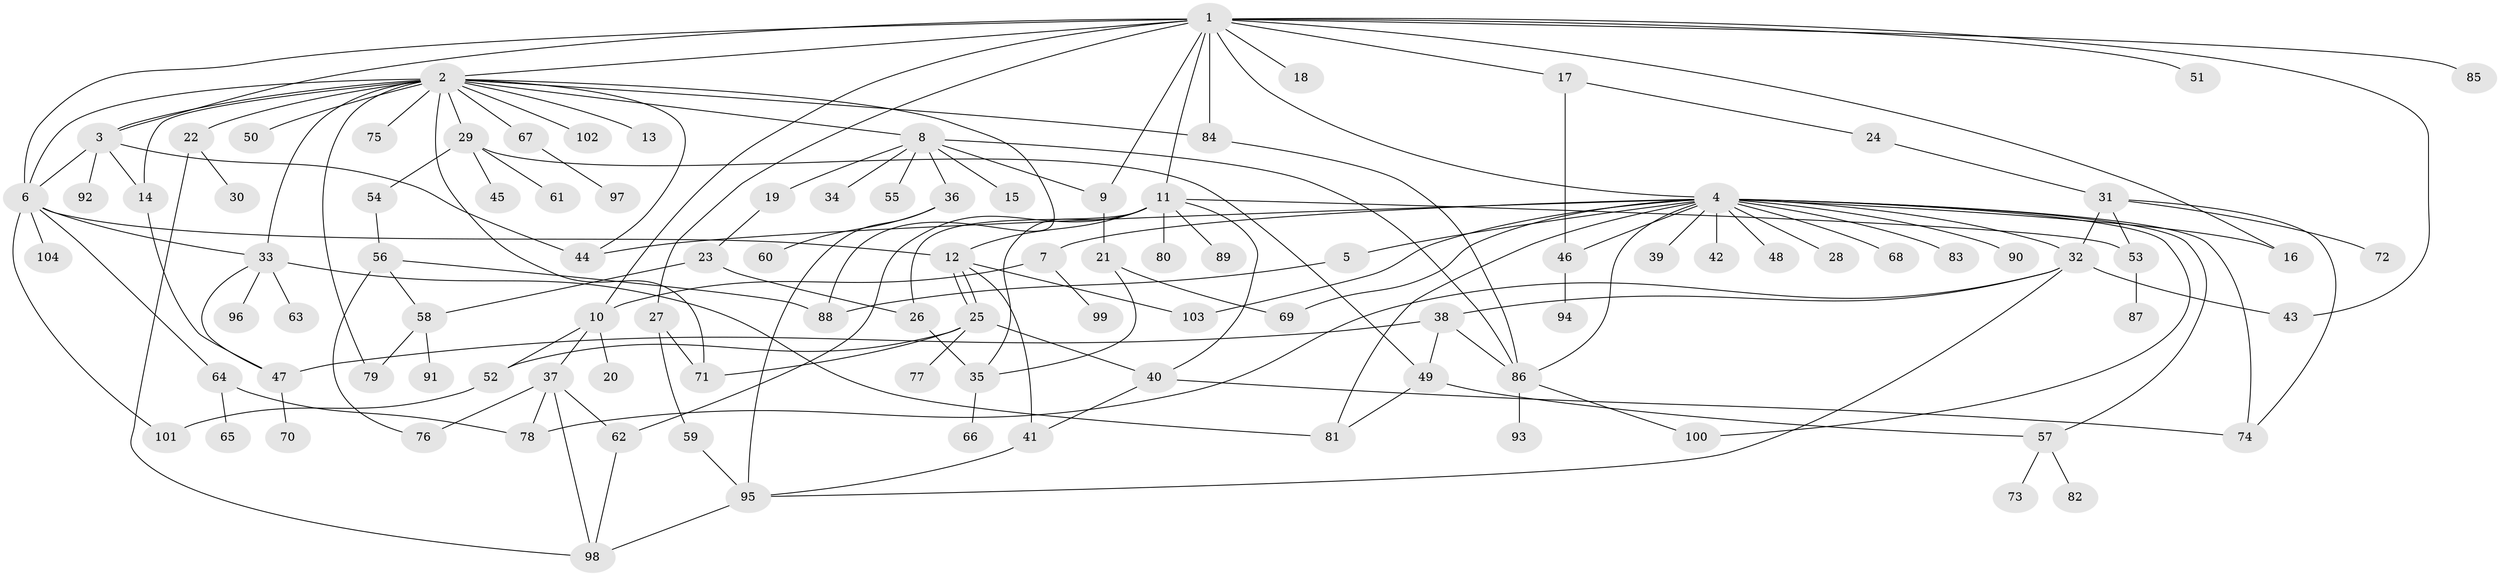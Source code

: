 // coarse degree distribution, {1: 0.8048780487804879, 15: 0.024390243902439025, 3: 0.04878048780487805, 2: 0.04878048780487805, 6: 0.04878048780487805, 20: 0.024390243902439025}
// Generated by graph-tools (version 1.1) at 2025/51/03/04/25 21:51:28]
// undirected, 104 vertices, 157 edges
graph export_dot {
graph [start="1"]
  node [color=gray90,style=filled];
  1;
  2;
  3;
  4;
  5;
  6;
  7;
  8;
  9;
  10;
  11;
  12;
  13;
  14;
  15;
  16;
  17;
  18;
  19;
  20;
  21;
  22;
  23;
  24;
  25;
  26;
  27;
  28;
  29;
  30;
  31;
  32;
  33;
  34;
  35;
  36;
  37;
  38;
  39;
  40;
  41;
  42;
  43;
  44;
  45;
  46;
  47;
  48;
  49;
  50;
  51;
  52;
  53;
  54;
  55;
  56;
  57;
  58;
  59;
  60;
  61;
  62;
  63;
  64;
  65;
  66;
  67;
  68;
  69;
  70;
  71;
  72;
  73;
  74;
  75;
  76;
  77;
  78;
  79;
  80;
  81;
  82;
  83;
  84;
  85;
  86;
  87;
  88;
  89;
  90;
  91;
  92;
  93;
  94;
  95;
  96;
  97;
  98;
  99;
  100;
  101;
  102;
  103;
  104;
  1 -- 2;
  1 -- 3;
  1 -- 4;
  1 -- 6;
  1 -- 9;
  1 -- 10;
  1 -- 11;
  1 -- 16;
  1 -- 17;
  1 -- 18;
  1 -- 27;
  1 -- 43;
  1 -- 51;
  1 -- 84;
  1 -- 85;
  2 -- 3;
  2 -- 6;
  2 -- 8;
  2 -- 13;
  2 -- 14;
  2 -- 22;
  2 -- 29;
  2 -- 33;
  2 -- 44;
  2 -- 50;
  2 -- 67;
  2 -- 71;
  2 -- 75;
  2 -- 79;
  2 -- 84;
  2 -- 88;
  2 -- 102;
  3 -- 6;
  3 -- 14;
  3 -- 44;
  3 -- 92;
  4 -- 5;
  4 -- 7;
  4 -- 16;
  4 -- 28;
  4 -- 32;
  4 -- 39;
  4 -- 42;
  4 -- 44;
  4 -- 46;
  4 -- 48;
  4 -- 57;
  4 -- 68;
  4 -- 69;
  4 -- 74;
  4 -- 81;
  4 -- 83;
  4 -- 86;
  4 -- 90;
  4 -- 100;
  4 -- 103;
  5 -- 88;
  6 -- 12;
  6 -- 33;
  6 -- 64;
  6 -- 101;
  6 -- 104;
  7 -- 10;
  7 -- 99;
  8 -- 9;
  8 -- 15;
  8 -- 19;
  8 -- 34;
  8 -- 36;
  8 -- 55;
  8 -- 86;
  9 -- 21;
  10 -- 20;
  10 -- 37;
  10 -- 52;
  11 -- 12;
  11 -- 26;
  11 -- 35;
  11 -- 40;
  11 -- 53;
  11 -- 62;
  11 -- 80;
  11 -- 89;
  12 -- 25;
  12 -- 25;
  12 -- 41;
  12 -- 103;
  14 -- 47;
  17 -- 24;
  17 -- 46;
  19 -- 23;
  21 -- 35;
  21 -- 69;
  22 -- 30;
  22 -- 98;
  23 -- 26;
  23 -- 58;
  24 -- 31;
  25 -- 40;
  25 -- 52;
  25 -- 71;
  25 -- 77;
  26 -- 35;
  27 -- 59;
  27 -- 71;
  29 -- 45;
  29 -- 49;
  29 -- 54;
  29 -- 61;
  31 -- 32;
  31 -- 53;
  31 -- 72;
  31 -- 74;
  32 -- 38;
  32 -- 43;
  32 -- 78;
  32 -- 95;
  33 -- 47;
  33 -- 63;
  33 -- 81;
  33 -- 96;
  35 -- 66;
  36 -- 60;
  36 -- 95;
  37 -- 62;
  37 -- 76;
  37 -- 78;
  37 -- 98;
  38 -- 47;
  38 -- 49;
  38 -- 86;
  40 -- 41;
  40 -- 74;
  41 -- 95;
  46 -- 94;
  47 -- 70;
  49 -- 57;
  49 -- 81;
  52 -- 101;
  53 -- 87;
  54 -- 56;
  56 -- 58;
  56 -- 76;
  56 -- 88;
  57 -- 73;
  57 -- 82;
  58 -- 79;
  58 -- 91;
  59 -- 95;
  62 -- 98;
  64 -- 65;
  64 -- 78;
  67 -- 97;
  84 -- 86;
  86 -- 93;
  86 -- 100;
  95 -- 98;
}
